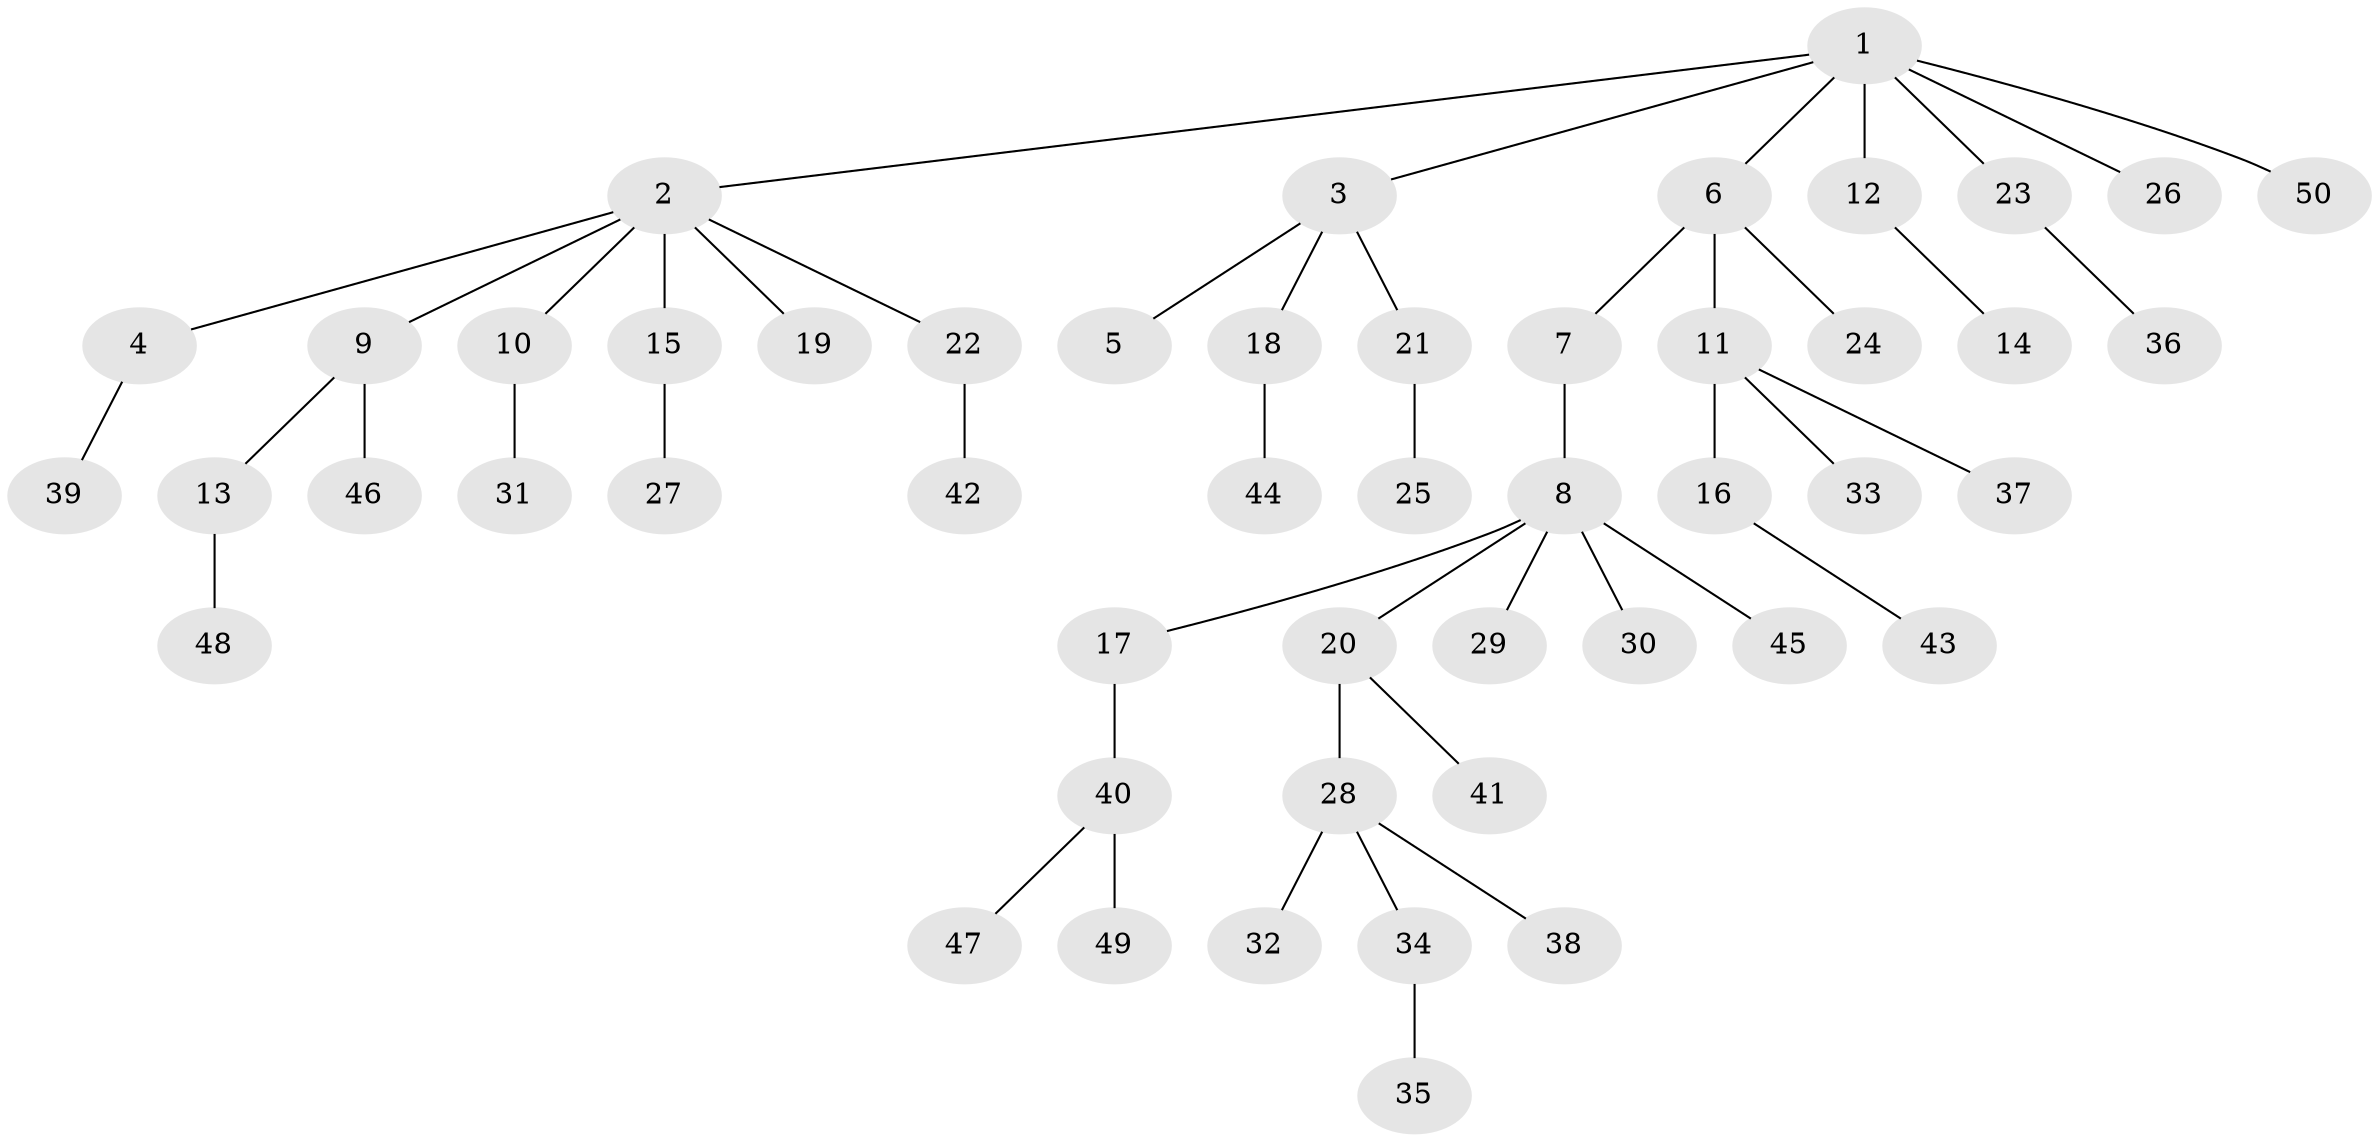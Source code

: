 // Generated by graph-tools (version 1.1) at 2025/02/03/09/25 03:02:19]
// undirected, 50 vertices, 49 edges
graph export_dot {
graph [start="1"]
  node [color=gray90,style=filled];
  1;
  2;
  3;
  4;
  5;
  6;
  7;
  8;
  9;
  10;
  11;
  12;
  13;
  14;
  15;
  16;
  17;
  18;
  19;
  20;
  21;
  22;
  23;
  24;
  25;
  26;
  27;
  28;
  29;
  30;
  31;
  32;
  33;
  34;
  35;
  36;
  37;
  38;
  39;
  40;
  41;
  42;
  43;
  44;
  45;
  46;
  47;
  48;
  49;
  50;
  1 -- 2;
  1 -- 3;
  1 -- 6;
  1 -- 12;
  1 -- 23;
  1 -- 26;
  1 -- 50;
  2 -- 4;
  2 -- 9;
  2 -- 10;
  2 -- 15;
  2 -- 19;
  2 -- 22;
  3 -- 5;
  3 -- 18;
  3 -- 21;
  4 -- 39;
  6 -- 7;
  6 -- 11;
  6 -- 24;
  7 -- 8;
  8 -- 17;
  8 -- 20;
  8 -- 29;
  8 -- 30;
  8 -- 45;
  9 -- 13;
  9 -- 46;
  10 -- 31;
  11 -- 16;
  11 -- 33;
  11 -- 37;
  12 -- 14;
  13 -- 48;
  15 -- 27;
  16 -- 43;
  17 -- 40;
  18 -- 44;
  20 -- 28;
  20 -- 41;
  21 -- 25;
  22 -- 42;
  23 -- 36;
  28 -- 32;
  28 -- 34;
  28 -- 38;
  34 -- 35;
  40 -- 47;
  40 -- 49;
}

